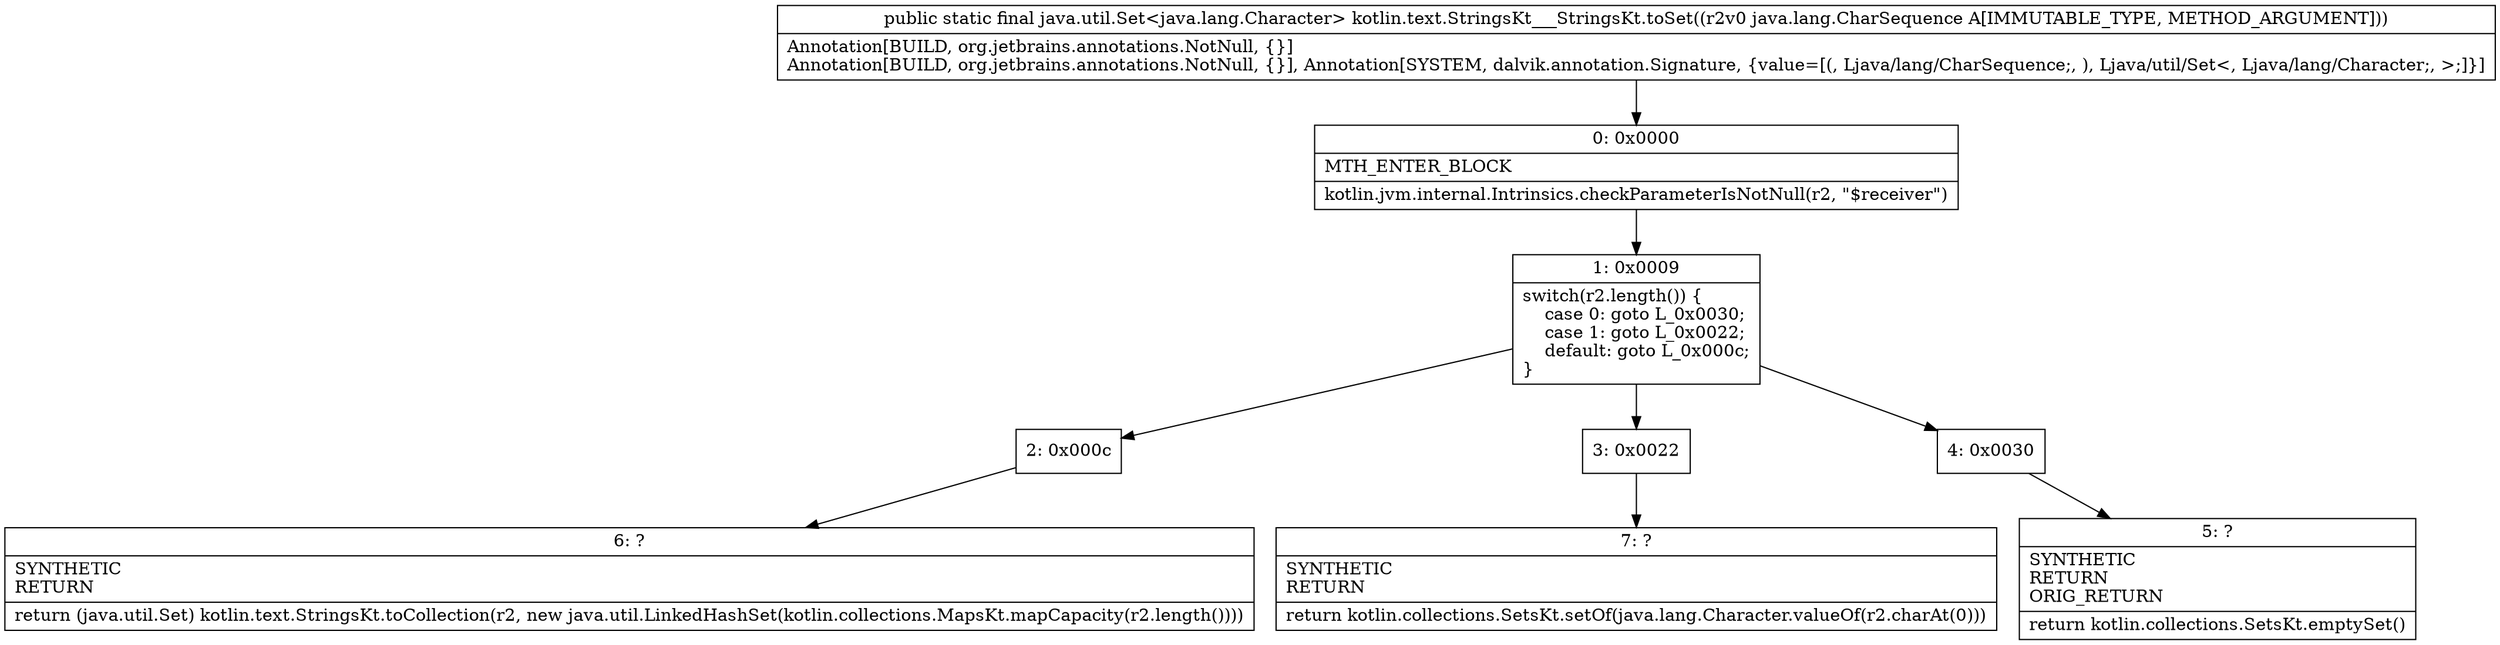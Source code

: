 digraph "CFG forkotlin.text.StringsKt___StringsKt.toSet(Ljava\/lang\/CharSequence;)Ljava\/util\/Set;" {
Node_0 [shape=record,label="{0\:\ 0x0000|MTH_ENTER_BLOCK\l|kotlin.jvm.internal.Intrinsics.checkParameterIsNotNull(r2, \"$receiver\")\l}"];
Node_1 [shape=record,label="{1\:\ 0x0009|switch(r2.length()) \{\l    case 0: goto L_0x0030;\l    case 1: goto L_0x0022;\l    default: goto L_0x000c;\l\}\l}"];
Node_2 [shape=record,label="{2\:\ 0x000c}"];
Node_3 [shape=record,label="{3\:\ 0x0022}"];
Node_4 [shape=record,label="{4\:\ 0x0030}"];
Node_5 [shape=record,label="{5\:\ ?|SYNTHETIC\lRETURN\lORIG_RETURN\l|return kotlin.collections.SetsKt.emptySet()\l}"];
Node_6 [shape=record,label="{6\:\ ?|SYNTHETIC\lRETURN\l|return (java.util.Set) kotlin.text.StringsKt.toCollection(r2, new java.util.LinkedHashSet(kotlin.collections.MapsKt.mapCapacity(r2.length())))\l}"];
Node_7 [shape=record,label="{7\:\ ?|SYNTHETIC\lRETURN\l|return kotlin.collections.SetsKt.setOf(java.lang.Character.valueOf(r2.charAt(0)))\l}"];
MethodNode[shape=record,label="{public static final java.util.Set\<java.lang.Character\> kotlin.text.StringsKt___StringsKt.toSet((r2v0 java.lang.CharSequence A[IMMUTABLE_TYPE, METHOD_ARGUMENT]))  | Annotation[BUILD, org.jetbrains.annotations.NotNull, \{\}]\lAnnotation[BUILD, org.jetbrains.annotations.NotNull, \{\}], Annotation[SYSTEM, dalvik.annotation.Signature, \{value=[(, Ljava\/lang\/CharSequence;, ), Ljava\/util\/Set\<, Ljava\/lang\/Character;, \>;]\}]\l}"];
MethodNode -> Node_0;
Node_0 -> Node_1;
Node_1 -> Node_2;
Node_1 -> Node_3;
Node_1 -> Node_4;
Node_2 -> Node_6;
Node_3 -> Node_7;
Node_4 -> Node_5;
}

